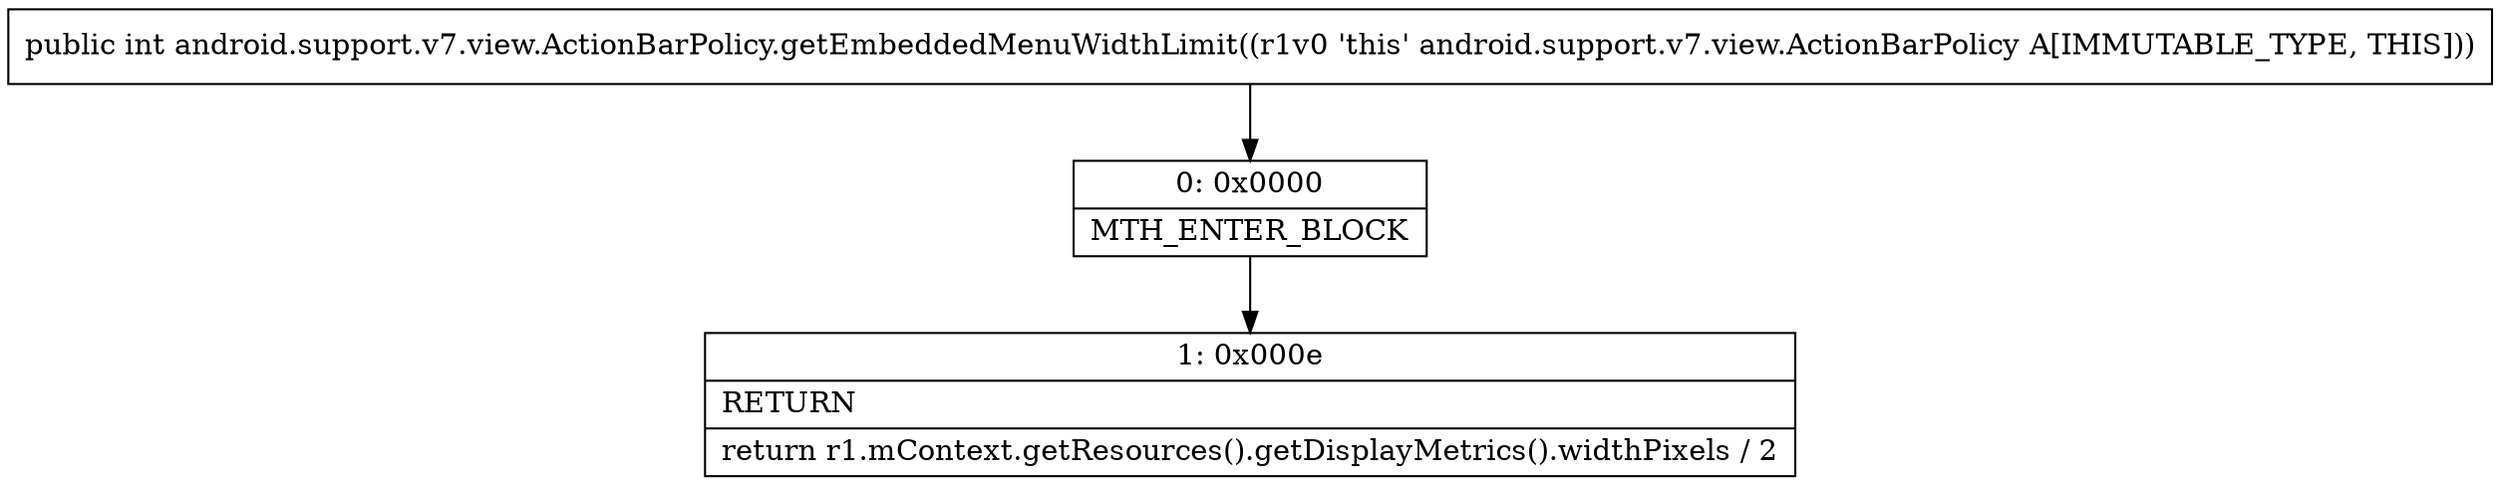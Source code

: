 digraph "CFG forandroid.support.v7.view.ActionBarPolicy.getEmbeddedMenuWidthLimit()I" {
Node_0 [shape=record,label="{0\:\ 0x0000|MTH_ENTER_BLOCK\l}"];
Node_1 [shape=record,label="{1\:\ 0x000e|RETURN\l|return r1.mContext.getResources().getDisplayMetrics().widthPixels \/ 2\l}"];
MethodNode[shape=record,label="{public int android.support.v7.view.ActionBarPolicy.getEmbeddedMenuWidthLimit((r1v0 'this' android.support.v7.view.ActionBarPolicy A[IMMUTABLE_TYPE, THIS])) }"];
MethodNode -> Node_0;
Node_0 -> Node_1;
}

